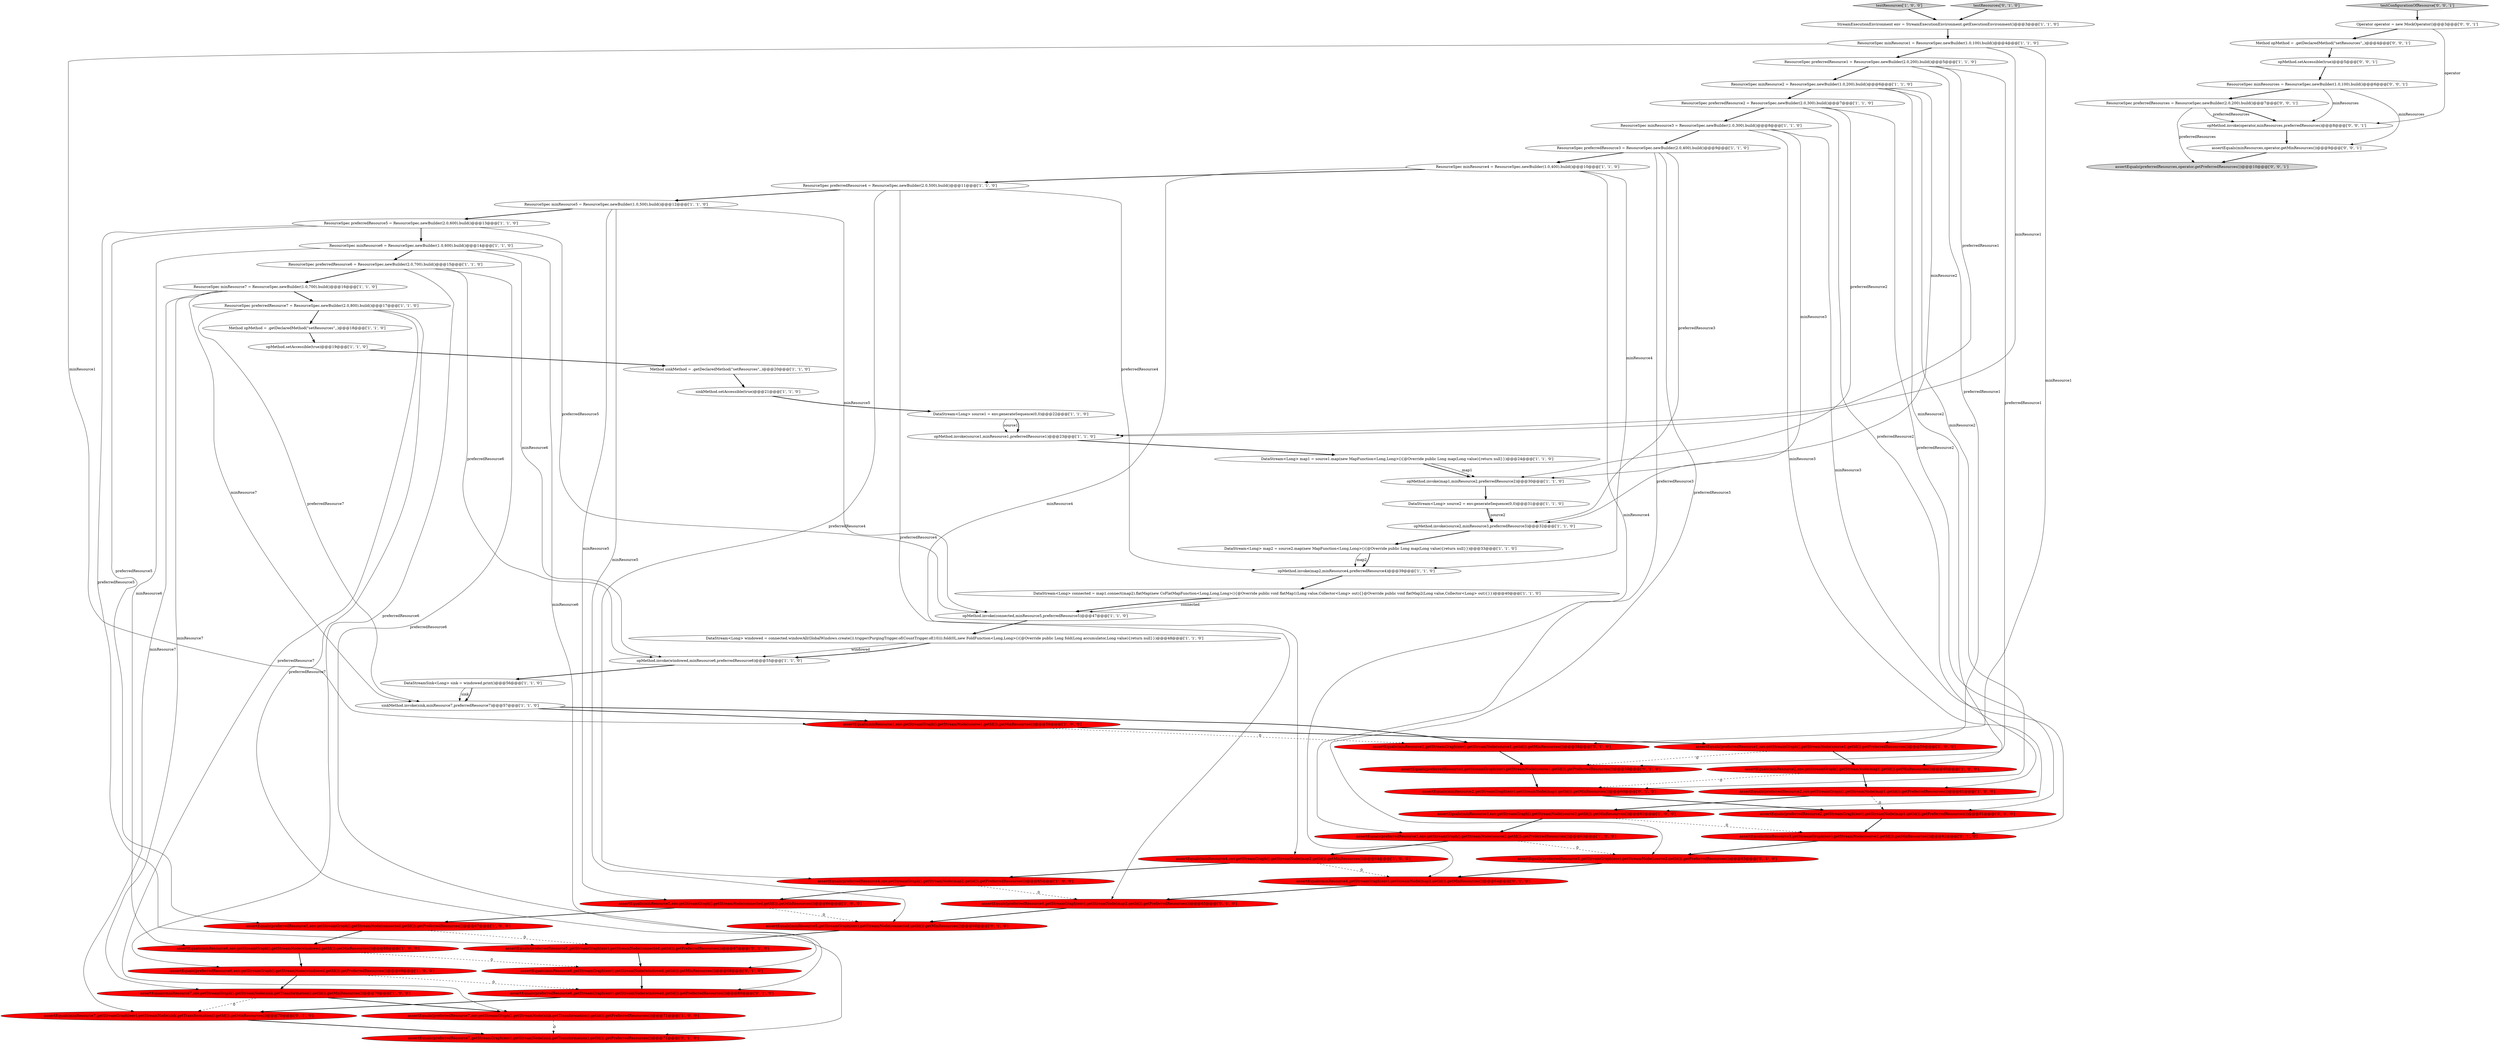 digraph {
35 [style = filled, label = "DataStream<Long> map2 = source2.map(new MapFunction<Long,Long>(){@Override public Long map(Long value){return null}})@@@33@@@['1', '1', '0']", fillcolor = white, shape = ellipse image = "AAA0AAABBB1BBB"];
61 [style = filled, label = "assertEquals(minResource6,getStreamGraph(env).getStreamNode(windowed.getId()).getMinResources())@@@68@@@['0', '1', '0']", fillcolor = red, shape = ellipse image = "AAA1AAABBB2BBB"];
33 [style = filled, label = "ResourceSpec minResource4 = ResourceSpec.newBuilder(1.0,400).build()@@@10@@@['1', '1', '0']", fillcolor = white, shape = ellipse image = "AAA0AAABBB1BBB"];
2 [style = filled, label = "DataStream<Long> map1 = source1.map(new MapFunction<Long,Long>(){@Override public Long map(Long value){return null}})@@@24@@@['1', '1', '0']", fillcolor = white, shape = ellipse image = "AAA0AAABBB1BBB"];
64 [style = filled, label = "opMethod.invoke(operator,minResources,preferredResources)@@@8@@@['0', '0', '1']", fillcolor = white, shape = ellipse image = "AAA0AAABBB3BBB"];
25 [style = filled, label = "assertEquals(preferredResource3,env.getStreamGraph().getStreamNode(source2.getId()).getPreferredResources())@@@63@@@['1', '0', '0']", fillcolor = red, shape = ellipse image = "AAA1AAABBB1BBB"];
60 [style = filled, label = "assertEquals(minResource7,getStreamGraph(env).getStreamNode(sink.getTransformation().getId()).getMinResources())@@@70@@@['0', '1', '0']", fillcolor = red, shape = ellipse image = "AAA1AAABBB2BBB"];
40 [style = filled, label = "DataStreamSink<Long> sink = windowed.print()@@@56@@@['1', '1', '0']", fillcolor = white, shape = ellipse image = "AAA0AAABBB1BBB"];
63 [style = filled, label = "ResourceSpec minResources = ResourceSpec.newBuilder(1.0,100).build()@@@6@@@['0', '0', '1']", fillcolor = white, shape = ellipse image = "AAA0AAABBB3BBB"];
9 [style = filled, label = "testResources['1', '0', '0']", fillcolor = lightgray, shape = diamond image = "AAA0AAABBB1BBB"];
26 [style = filled, label = "opMethod.invoke(source1,minResource1,preferredResource1)@@@23@@@['1', '1', '0']", fillcolor = white, shape = ellipse image = "AAA0AAABBB1BBB"];
67 [style = filled, label = "assertEquals(minResources,operator.getMinResources())@@@9@@@['0', '0', '1']", fillcolor = white, shape = ellipse image = "AAA0AAABBB3BBB"];
39 [style = filled, label = "opMethod.invoke(connected,minResource5,preferredResource5)@@@47@@@['1', '1', '0']", fillcolor = white, shape = ellipse image = "AAA0AAABBB1BBB"];
52 [style = filled, label = "assertEquals(preferredResource1,getStreamGraph(env).getStreamNode(source1.getId()).getPreferredResources())@@@59@@@['0', '1', '0']", fillcolor = red, shape = ellipse image = "AAA1AAABBB2BBB"];
69 [style = filled, label = "testConfigurationOfResource['0', '0', '1']", fillcolor = lightgray, shape = diamond image = "AAA0AAABBB3BBB"];
66 [style = filled, label = "Method opMethod = .getDeclaredMethod(\"setResources\",,)@@@4@@@['0', '0', '1']", fillcolor = white, shape = ellipse image = "AAA0AAABBB3BBB"];
31 [style = filled, label = "DataStream<Long> connected = map1.connect(map2).flatMap(new CoFlatMapFunction<Long,Long,Long>(){@Override public void flatMap1(Long value,Collector<Long> out){}@Override public void flatMap2(Long value,Collector<Long> out){}})@@@40@@@['1', '1', '0']", fillcolor = white, shape = ellipse image = "AAA0AAABBB1BBB"];
8 [style = filled, label = "assertEquals(preferredResource4,env.getStreamGraph().getStreamNode(map2.getId()).getPreferredResources())@@@65@@@['1', '0', '0']", fillcolor = red, shape = ellipse image = "AAA1AAABBB1BBB"];
12 [style = filled, label = "sinkMethod.invoke(sink,minResource7,preferredResource7)@@@57@@@['1', '1', '0']", fillcolor = white, shape = ellipse image = "AAA0AAABBB1BBB"];
32 [style = filled, label = "ResourceSpec preferredResource6 = ResourceSpec.newBuilder(2.0,700).build()@@@15@@@['1', '1', '0']", fillcolor = white, shape = ellipse image = "AAA0AAABBB1BBB"];
65 [style = filled, label = "Operator operator = new MockOperator()@@@3@@@['0', '0', '1']", fillcolor = white, shape = ellipse image = "AAA0AAABBB3BBB"];
42 [style = filled, label = "opMethod.invoke(map2,minResource4,preferredResource4)@@@39@@@['1', '1', '0']", fillcolor = white, shape = ellipse image = "AAA0AAABBB1BBB"];
4 [style = filled, label = "assertEquals(preferredResource2,env.getStreamGraph().getStreamNode(map1.getId()).getPreferredResources())@@@61@@@['1', '0', '0']", fillcolor = red, shape = ellipse image = "AAA1AAABBB1BBB"];
48 [style = filled, label = "assertEquals(preferredResource5,getStreamGraph(env).getStreamNode(connected.getId()).getPreferredResources())@@@67@@@['0', '1', '0']", fillcolor = red, shape = ellipse image = "AAA1AAABBB2BBB"];
3 [style = filled, label = "ResourceSpec minResource6 = ResourceSpec.newBuilder(1.0,600).build()@@@14@@@['1', '1', '0']", fillcolor = white, shape = ellipse image = "AAA0AAABBB1BBB"];
7 [style = filled, label = "ResourceSpec preferredResource7 = ResourceSpec.newBuilder(2.0,800).build()@@@17@@@['1', '1', '0']", fillcolor = white, shape = ellipse image = "AAA0AAABBB1BBB"];
44 [style = filled, label = "Method sinkMethod = .getDeclaredMethod(\"setResources\",,)@@@20@@@['1', '1', '0']", fillcolor = white, shape = ellipse image = "AAA0AAABBB1BBB"];
71 [style = filled, label = "assertEquals(preferredResources,operator.getPreferredResources())@@@10@@@['0', '0', '1']", fillcolor = lightgray, shape = ellipse image = "AAA0AAABBB3BBB"];
55 [style = filled, label = "assertEquals(minResource1,getStreamGraph(env).getStreamNode(source1.getId()).getMinResources())@@@58@@@['0', '1', '0']", fillcolor = red, shape = ellipse image = "AAA1AAABBB2BBB"];
51 [style = filled, label = "assertEquals(minResource5,getStreamGraph(env).getStreamNode(connected.getId()).getMinResources())@@@66@@@['0', '1', '0']", fillcolor = red, shape = ellipse image = "AAA1AAABBB2BBB"];
23 [style = filled, label = "StreamExecutionEnvironment env = StreamExecutionEnvironment.getExecutionEnvironment()@@@3@@@['1', '1', '0']", fillcolor = white, shape = ellipse image = "AAA0AAABBB1BBB"];
19 [style = filled, label = "ResourceSpec preferredResource3 = ResourceSpec.newBuilder(2.0,400).build()@@@9@@@['1', '1', '0']", fillcolor = white, shape = ellipse image = "AAA0AAABBB1BBB"];
38 [style = filled, label = "assertEquals(preferredResource1,env.getStreamGraph().getStreamNode(source1.getId()).getPreferredResources())@@@59@@@['1', '0', '0']", fillcolor = red, shape = ellipse image = "AAA1AAABBB1BBB"];
22 [style = filled, label = "ResourceSpec minResource2 = ResourceSpec.newBuilder(1.0,200).build()@@@6@@@['1', '1', '0']", fillcolor = white, shape = ellipse image = "AAA0AAABBB1BBB"];
68 [style = filled, label = "opMethod.setAccessible(true)@@@5@@@['0', '0', '1']", fillcolor = white, shape = ellipse image = "AAA0AAABBB3BBB"];
37 [style = filled, label = "assertEquals(preferredResource5,env.getStreamGraph().getStreamNode(connected.getId()).getPreferredResources())@@@67@@@['1', '0', '0']", fillcolor = red, shape = ellipse image = "AAA1AAABBB1BBB"];
47 [style = filled, label = "assertEquals(minResource1,env.getStreamGraph().getStreamNode(source1.getId()).getMinResources())@@@58@@@['1', '0', '0']", fillcolor = red, shape = ellipse image = "AAA1AAABBB1BBB"];
57 [style = filled, label = "assertEquals(preferredResource6,getStreamGraph(env).getStreamNode(windowed.getId()).getPreferredResources())@@@69@@@['0', '1', '0']", fillcolor = red, shape = ellipse image = "AAA1AAABBB2BBB"];
16 [style = filled, label = "assertEquals(minResource6,env.getStreamGraph().getStreamNode(windowed.getId()).getMinResources())@@@68@@@['1', '0', '0']", fillcolor = red, shape = ellipse image = "AAA1AAABBB1BBB"];
20 [style = filled, label = "DataStream<Long> source2 = env.generateSequence(0,0)@@@31@@@['1', '1', '0']", fillcolor = white, shape = ellipse image = "AAA0AAABBB1BBB"];
49 [style = filled, label = "assertEquals(preferredResource4,getStreamGraph(env).getStreamNode(map2.getId()).getPreferredResources())@@@65@@@['0', '1', '0']", fillcolor = red, shape = ellipse image = "AAA1AAABBB2BBB"];
45 [style = filled, label = "assertEquals(minResource4,env.getStreamGraph().getStreamNode(map2.getId()).getMinResources())@@@64@@@['1', '0', '0']", fillcolor = red, shape = ellipse image = "AAA1AAABBB1BBB"];
14 [style = filled, label = "assertEquals(minResource7,env.getStreamGraph().getStreamNode(sink.getTransformation().getId()).getMinResources())@@@70@@@['1', '0', '0']", fillcolor = red, shape = ellipse image = "AAA1AAABBB1BBB"];
5 [style = filled, label = "assertEquals(minResource5,env.getStreamGraph().getStreamNode(connected.getId()).getMinResources())@@@66@@@['1', '0', '0']", fillcolor = red, shape = ellipse image = "AAA1AAABBB1BBB"];
15 [style = filled, label = "ResourceSpec preferredResource2 = ResourceSpec.newBuilder(2.0,300).build()@@@7@@@['1', '1', '0']", fillcolor = white, shape = ellipse image = "AAA0AAABBB1BBB"];
30 [style = filled, label = "ResourceSpec minResource7 = ResourceSpec.newBuilder(1.0,700).build()@@@16@@@['1', '1', '0']", fillcolor = white, shape = ellipse image = "AAA0AAABBB1BBB"];
62 [style = filled, label = "assertEquals(preferredResource7,getStreamGraph(env).getStreamNode(sink.getTransformation().getId()).getPreferredResources())@@@71@@@['0', '1', '0']", fillcolor = red, shape = ellipse image = "AAA1AAABBB2BBB"];
6 [style = filled, label = "ResourceSpec preferredResource4 = ResourceSpec.newBuilder(2.0,500).build()@@@11@@@['1', '1', '0']", fillcolor = white, shape = ellipse image = "AAA0AAABBB1BBB"];
11 [style = filled, label = "DataStream<Long> windowed = connected.windowAll(GlobalWindows.create()).trigger(PurgingTrigger.of(CountTrigger.of(10))).fold(0L,new FoldFunction<Long,Long>(){@Override public Long fold(Long accumulator,Long value){return null}})@@@48@@@['1', '1', '0']", fillcolor = white, shape = ellipse image = "AAA0AAABBB1BBB"];
46 [style = filled, label = "ResourceSpec minResource5 = ResourceSpec.newBuilder(1.0,500).build()@@@12@@@['1', '1', '0']", fillcolor = white, shape = ellipse image = "AAA0AAABBB1BBB"];
59 [style = filled, label = "testResources['0', '1', '0']", fillcolor = lightgray, shape = diamond image = "AAA0AAABBB2BBB"];
36 [style = filled, label = "opMethod.setAccessible(true)@@@19@@@['1', '1', '0']", fillcolor = white, shape = ellipse image = "AAA0AAABBB1BBB"];
13 [style = filled, label = "opMethod.invoke(source2,minResource3,preferredResource3)@@@32@@@['1', '1', '0']", fillcolor = white, shape = ellipse image = "AAA0AAABBB1BBB"];
28 [style = filled, label = "Method opMethod = .getDeclaredMethod(\"setResources\",,)@@@18@@@['1', '1', '0']", fillcolor = white, shape = ellipse image = "AAA0AAABBB1BBB"];
56 [style = filled, label = "assertEquals(minResource2,getStreamGraph(env).getStreamNode(map1.getId()).getMinResources())@@@60@@@['0', '1', '0']", fillcolor = red, shape = ellipse image = "AAA1AAABBB2BBB"];
53 [style = filled, label = "assertEquals(minResource4,getStreamGraph(env).getStreamNode(map2.getId()).getMinResources())@@@64@@@['0', '1', '0']", fillcolor = red, shape = ellipse image = "AAA1AAABBB2BBB"];
29 [style = filled, label = "ResourceSpec preferredResource5 = ResourceSpec.newBuilder(2.0,600).build()@@@13@@@['1', '1', '0']", fillcolor = white, shape = ellipse image = "AAA0AAABBB1BBB"];
27 [style = filled, label = "opMethod.invoke(windowed,minResource6,preferredResource6)@@@55@@@['1', '1', '0']", fillcolor = white, shape = ellipse image = "AAA0AAABBB1BBB"];
50 [style = filled, label = "assertEquals(minResource3,getStreamGraph(env).getStreamNode(source2.getId()).getMinResources())@@@62@@@['0', '1', '0']", fillcolor = red, shape = ellipse image = "AAA1AAABBB2BBB"];
58 [style = filled, label = "assertEquals(preferredResource2,getStreamGraph(env).getStreamNode(map1.getId()).getPreferredResources())@@@61@@@['0', '1', '0']", fillcolor = red, shape = ellipse image = "AAA1AAABBB2BBB"];
41 [style = filled, label = "assertEquals(preferredResource7,env.getStreamGraph().getStreamNode(sink.getTransformation().getId()).getPreferredResources())@@@71@@@['1', '0', '0']", fillcolor = red, shape = ellipse image = "AAA1AAABBB1BBB"];
70 [style = filled, label = "ResourceSpec preferredResources = ResourceSpec.newBuilder(2.0,200).build()@@@7@@@['0', '0', '1']", fillcolor = white, shape = ellipse image = "AAA0AAABBB3BBB"];
0 [style = filled, label = "DataStream<Long> source1 = env.generateSequence(0,0)@@@22@@@['1', '1', '0']", fillcolor = white, shape = ellipse image = "AAA0AAABBB1BBB"];
1 [style = filled, label = "ResourceSpec minResource3 = ResourceSpec.newBuilder(1.0,300).build()@@@8@@@['1', '1', '0']", fillcolor = white, shape = ellipse image = "AAA0AAABBB1BBB"];
10 [style = filled, label = "sinkMethod.setAccessible(true)@@@21@@@['1', '1', '0']", fillcolor = white, shape = ellipse image = "AAA0AAABBB1BBB"];
34 [style = filled, label = "opMethod.invoke(map1,minResource2,preferredResource2)@@@30@@@['1', '1', '0']", fillcolor = white, shape = ellipse image = "AAA0AAABBB1BBB"];
43 [style = filled, label = "ResourceSpec preferredResource1 = ResourceSpec.newBuilder(2.0,200).build()@@@5@@@['1', '1', '0']", fillcolor = white, shape = ellipse image = "AAA0AAABBB1BBB"];
17 [style = filled, label = "ResourceSpec minResource1 = ResourceSpec.newBuilder(1.0,100).build()@@@4@@@['1', '1', '0']", fillcolor = white, shape = ellipse image = "AAA0AAABBB1BBB"];
54 [style = filled, label = "assertEquals(preferredResource3,getStreamGraph(env).getStreamNode(source2.getId()).getPreferredResources())@@@63@@@['0', '1', '0']", fillcolor = red, shape = ellipse image = "AAA1AAABBB2BBB"];
24 [style = filled, label = "assertEquals(minResource3,env.getStreamGraph().getStreamNode(source2.getId()).getMinResources())@@@62@@@['1', '0', '0']", fillcolor = red, shape = ellipse image = "AAA1AAABBB1BBB"];
18 [style = filled, label = "assertEquals(preferredResource6,env.getStreamGraph().getStreamNode(windowed.getId()).getPreferredResources())@@@69@@@['1', '0', '0']", fillcolor = red, shape = ellipse image = "AAA1AAABBB1BBB"];
21 [style = filled, label = "assertEquals(minResource2,env.getStreamGraph().getStreamNode(map1.getId()).getMinResources())@@@60@@@['1', '0', '0']", fillcolor = red, shape = ellipse image = "AAA1AAABBB1BBB"];
1->24 [style = solid, label="minResource3"];
6->49 [style = solid, label="preferredResource4"];
58->50 [style = bold, label=""];
32->18 [style = solid, label="preferredResource6"];
22->15 [style = bold, label=""];
70->64 [style = bold, label=""];
43->38 [style = solid, label="preferredResource1"];
34->20 [style = bold, label=""];
25->45 [style = bold, label=""];
19->13 [style = solid, label="preferredResource3"];
7->62 [style = solid, label="preferredResource7"];
49->51 [style = bold, label=""];
18->57 [style = dashed, label="0"];
61->57 [style = bold, label=""];
35->42 [style = solid, label="map2"];
7->12 [style = solid, label="preferredResource7"];
48->61 [style = bold, label=""];
67->71 [style = bold, label=""];
6->8 [style = solid, label="preferredResource4"];
16->61 [style = dashed, label="0"];
41->62 [style = dashed, label="0"];
12->47 [style = bold, label=""];
51->48 [style = bold, label=""];
17->47 [style = solid, label="minResource1"];
19->54 [style = solid, label="preferredResource3"];
54->53 [style = bold, label=""];
46->51 [style = solid, label="minResource5"];
23->17 [style = bold, label=""];
29->39 [style = solid, label="preferredResource5"];
6->46 [style = bold, label=""];
4->58 [style = dashed, label="0"];
50->54 [style = bold, label=""];
5->37 [style = bold, label=""];
46->39 [style = solid, label="minResource5"];
28->36 [style = bold, label=""];
36->44 [style = bold, label=""];
5->51 [style = dashed, label="0"];
12->55 [style = bold, label=""];
70->64 [style = solid, label="preferredResources"];
2->34 [style = bold, label=""];
60->62 [style = bold, label=""];
3->16 [style = solid, label="minResource6"];
65->64 [style = solid, label="operator"];
57->60 [style = bold, label=""];
65->66 [style = bold, label=""];
42->31 [style = bold, label=""];
29->37 [style = solid, label="preferredResource5"];
43->26 [style = solid, label="preferredResource1"];
2->34 [style = solid, label="map1"];
63->67 [style = solid, label="minResources"];
56->58 [style = bold, label=""];
7->41 [style = solid, label="preferredResource7"];
40->12 [style = solid, label="sink"];
20->13 [style = solid, label="source2"];
1->13 [style = solid, label="minResource3"];
22->56 [style = solid, label="minResource2"];
22->21 [style = solid, label="minResource2"];
30->7 [style = bold, label=""];
33->53 [style = solid, label="minResource4"];
10->0 [style = bold, label=""];
43->22 [style = bold, label=""];
19->25 [style = solid, label="preferredResource3"];
24->50 [style = dashed, label="0"];
30->12 [style = solid, label="minResource7"];
43->52 [style = solid, label="preferredResource1"];
15->58 [style = solid, label="preferredResource2"];
21->56 [style = dashed, label="0"];
1->19 [style = bold, label=""];
3->27 [style = solid, label="minResource6"];
37->16 [style = bold, label=""];
32->57 [style = solid, label="preferredResource6"];
21->4 [style = bold, label=""];
19->33 [style = bold, label=""];
16->18 [style = bold, label=""];
20->13 [style = bold, label=""];
4->24 [style = bold, label=""];
17->26 [style = solid, label="minResource1"];
15->4 [style = solid, label="preferredResource2"];
46->5 [style = solid, label="minResource5"];
3->61 [style = solid, label="minResource6"];
31->39 [style = solid, label="connected"];
47->55 [style = dashed, label="0"];
35->42 [style = bold, label=""];
38->52 [style = dashed, label="0"];
0->26 [style = solid, label="source1"];
68->63 [style = bold, label=""];
63->70 [style = bold, label=""];
32->30 [style = bold, label=""];
6->42 [style = solid, label="preferredResource4"];
70->71 [style = solid, label="preferredResources"];
46->29 [style = bold, label=""];
17->43 [style = bold, label=""];
40->12 [style = bold, label=""];
7->28 [style = bold, label=""];
24->25 [style = bold, label=""];
45->8 [style = bold, label=""];
64->67 [style = bold, label=""];
31->39 [style = bold, label=""];
55->52 [style = bold, label=""];
14->41 [style = bold, label=""];
30->60 [style = solid, label="minResource7"];
15->1 [style = bold, label=""];
69->65 [style = bold, label=""];
0->26 [style = bold, label=""];
25->54 [style = dashed, label="0"];
45->53 [style = dashed, label="0"];
33->45 [style = solid, label="minResource4"];
59->23 [style = bold, label=""];
33->6 [style = bold, label=""];
17->55 [style = solid, label="minResource1"];
29->3 [style = bold, label=""];
37->48 [style = dashed, label="0"];
66->68 [style = bold, label=""];
44->10 [style = bold, label=""];
52->56 [style = bold, label=""];
30->14 [style = solid, label="minResource7"];
39->11 [style = bold, label=""];
47->38 [style = bold, label=""];
32->27 [style = solid, label="preferredResource6"];
9->23 [style = bold, label=""];
53->49 [style = bold, label=""];
11->27 [style = solid, label="windowed"];
29->48 [style = solid, label="preferredResource5"];
26->2 [style = bold, label=""];
14->60 [style = dashed, label="0"];
63->64 [style = solid, label="minResources"];
8->5 [style = bold, label=""];
22->34 [style = solid, label="minResource2"];
15->34 [style = solid, label="preferredResource2"];
33->42 [style = solid, label="minResource4"];
38->21 [style = bold, label=""];
27->40 [style = bold, label=""];
3->32 [style = bold, label=""];
13->35 [style = bold, label=""];
18->14 [style = bold, label=""];
1->50 [style = solid, label="minResource3"];
8->49 [style = dashed, label="0"];
11->27 [style = bold, label=""];
}
